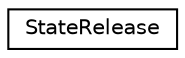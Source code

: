 digraph "Graphical Class Hierarchy"
{
  edge [fontname="Helvetica",fontsize="10",labelfontname="Helvetica",labelfontsize="10"];
  node [fontname="Helvetica",fontsize="10",shape=record];
  rankdir="LR";
  Node1 [label="StateRelease",height=0.2,width=0.4,color="black", fillcolor="white", style="filled",URL="$struct_state_release.html"];
}
